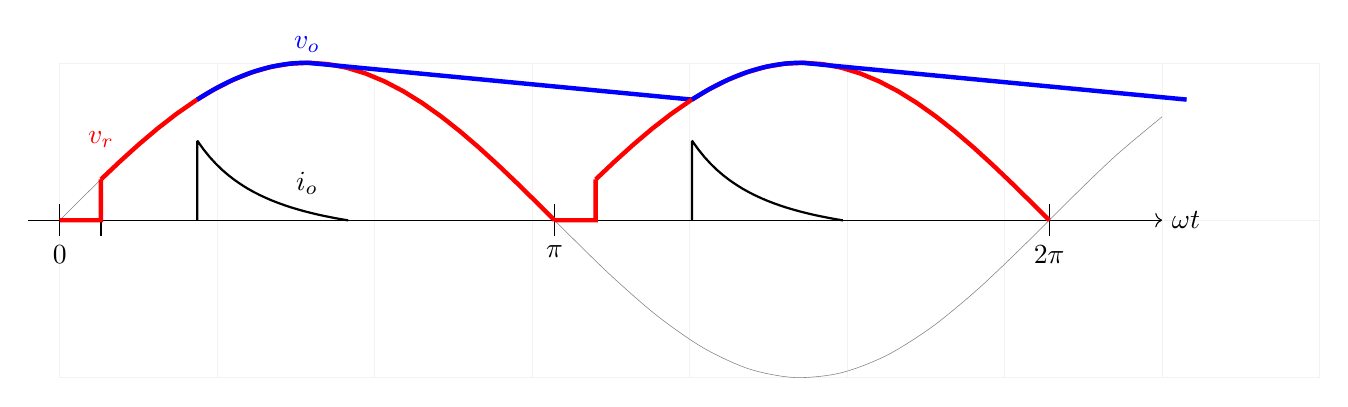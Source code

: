 \begin{tikzpicture}
\begin{scope}[xscale=2,yscale=2]
\newcommand{\trig}{15 * pi / 180}
\newcommand{\cutoff}{180 * pi / 180}
\newcommand{\chargeend}{90 * pi / 180}
\newcommand{\chargestart}{50 * pi / 180}
%\newcommand{\i_start}{160 * pi / 180}
\draw[very thin,color=gray!10] (0,-1) grid (8,1);
\draw[thin, ->] (-0.2, 0) -- (7,0) node[right] {$\omega t$};

\foreach \x/\xtext in {0,{\trig}/,{pi}/\pi,
	{\cutoff}/~,{2*pi}/{2\pi}}
\draw (\x,0.1) -- (\x,-0.1) node [below] {$\xtext$};

\draw (\chargeend,.1) -- (\chargeend,.1) node [above] {$i_o$};
\draw (\chargeend,1) -- (\chargeend,1) node [above,color=blue] {$v_o$};
\draw (\trig,.4) -- (\trig,.4) node [above,color=red] {$v_r$};

% Vs
\draw[domain=0:7, help lines, smooth]
 plot (\x,{sin(\x r)});
% -Vs
\foreach \qq [evaluate=\qq as \qqshft using \qq*pi] in {0,...,1}
{
	\begin{scope}[xshift=\qqshft cm,every path/.style={ultra thick,color=red}]
	% Vo
	\draw[domain=0:{\cutoff-pi}]
	plot (\x,{-sin(\x r)})-- ({\cutoff-pi},0) -| (\trig,{sin(\trig r)})
	[domain=\trig:pi] plot (\x,{sin(\x r)});
	
	\draw[domain=0:{\chargeend-pi}]
    plot ({\chargeend},1) -- (\chargestart+pi,{sin(\chargestart r)})
	[domain=\chargestart:\chargeend,color=blue,ultra thick] plot (\x,{sin(\x r)});

	% Io
	\draw	[domain=\chargestart:105 * pi / 180,color=black,thick]
    plot (\chargestart,0) -- (\chargestart,.5)

	plot (\x,.5/\x/\x -.15) ;	
		
	%plot (\x,{0.05 * (13.6*sin((\x - 0.646)*180/pi) - 21.2*exp(-\x/0.754))});
	\end{scope}
}
%\node[right,color=red] at ({pi/2+pi/12},1.05) {$v_o$};
%\node[right,color=blue] at ({pi/2+pi/3},0.8) {$i_o$};
\end{scope}
\end{tikzpicture}

